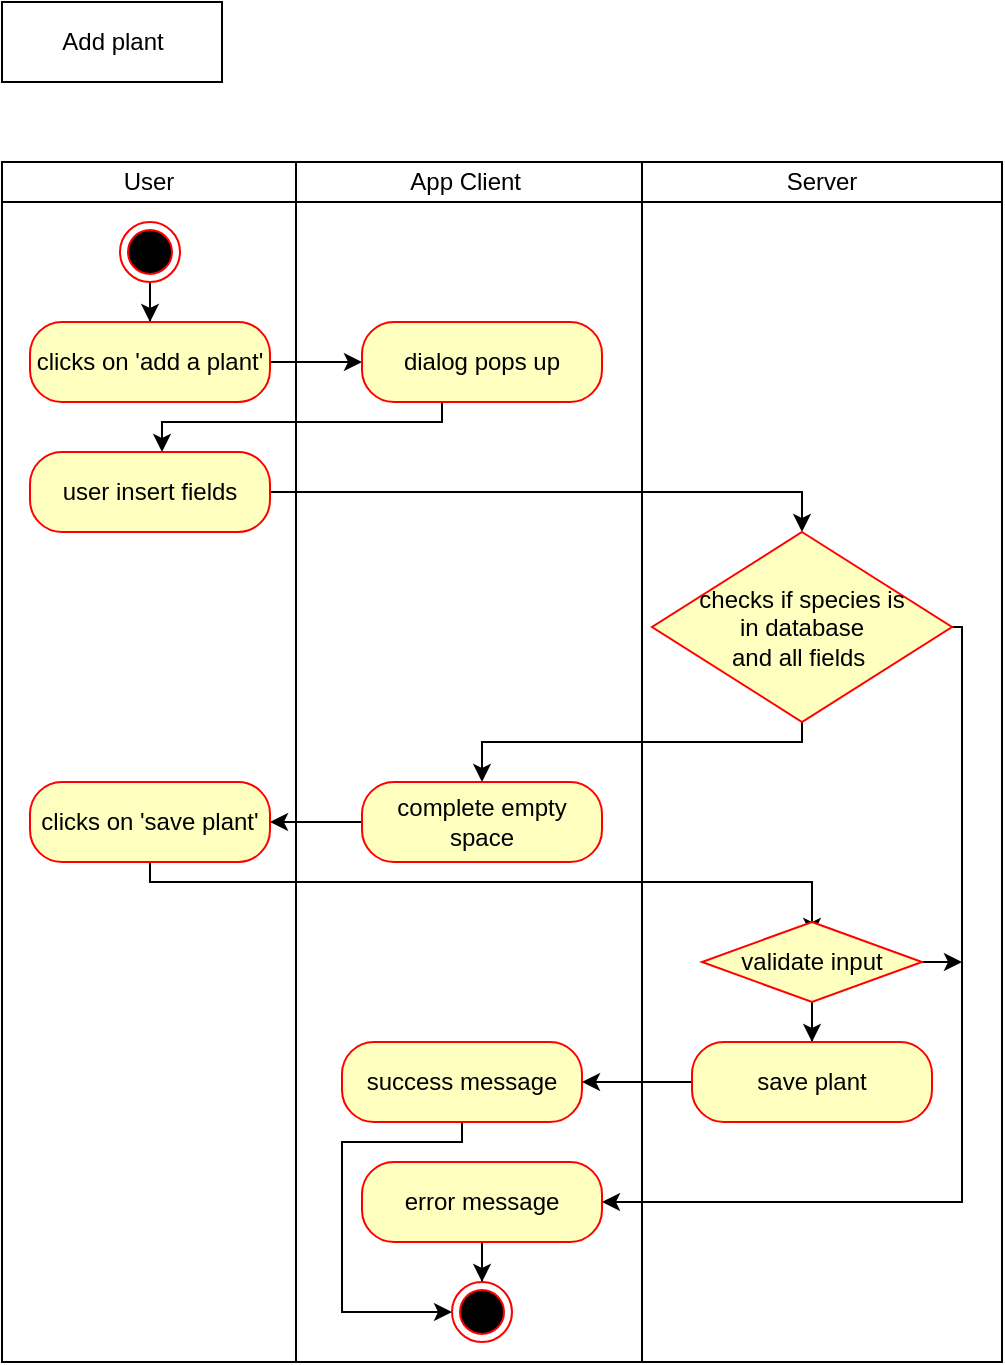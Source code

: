 <mxfile version="13.8.6" type="device"><diagram id="7nEvqV8T792Oa7ZbDn_u" name="Page-1"><mxGraphModel dx="782" dy="690" grid="1" gridSize="10" guides="1" tooltips="1" connect="1" arrows="1" fold="1" page="1" pageScale="1" pageWidth="827" pageHeight="1169" math="0" shadow="0"><root><mxCell id="0"/><mxCell id="1" parent="0"/><mxCell id="0nYTJC1RPBV-4QYuD9Co-1" value="" style="shape=table;html=1;whiteSpace=wrap;startSize=0;container=1;collapsible=0;childLayout=tableLayout;" vertex="1" parent="1"><mxGeometry x="80" y="80" width="500" height="600" as="geometry"/></mxCell><mxCell id="0nYTJC1RPBV-4QYuD9Co-2" value="" style="shape=partialRectangle;html=1;whiteSpace=wrap;collapsible=0;dropTarget=0;pointerEvents=0;fillColor=none;top=0;left=0;bottom=0;right=0;points=[[0,0.5],[1,0.5]];portConstraint=eastwest;" vertex="1" parent="0nYTJC1RPBV-4QYuD9Co-1"><mxGeometry width="500" height="20" as="geometry"/></mxCell><mxCell id="0nYTJC1RPBV-4QYuD9Co-3" value="User" style="shape=partialRectangle;html=1;whiteSpace=wrap;connectable=0;overflow=hidden;fillColor=none;top=0;left=0;bottom=0;right=0;" vertex="1" parent="0nYTJC1RPBV-4QYuD9Co-2"><mxGeometry width="147" height="20" as="geometry"/></mxCell><mxCell id="0nYTJC1RPBV-4QYuD9Co-4" value="App Client&amp;nbsp;" style="shape=partialRectangle;html=1;whiteSpace=wrap;connectable=0;overflow=hidden;fillColor=none;top=0;left=0;bottom=0;right=0;" vertex="1" parent="0nYTJC1RPBV-4QYuD9Co-2"><mxGeometry x="147" width="173" height="20" as="geometry"/></mxCell><mxCell id="0nYTJC1RPBV-4QYuD9Co-5" value="Server" style="shape=partialRectangle;html=1;whiteSpace=wrap;connectable=0;overflow=hidden;fillColor=none;top=0;left=0;bottom=0;right=0;" vertex="1" parent="0nYTJC1RPBV-4QYuD9Co-2"><mxGeometry x="320" width="180" height="20" as="geometry"/></mxCell><mxCell id="0nYTJC1RPBV-4QYuD9Co-6" value="" style="shape=partialRectangle;html=1;whiteSpace=wrap;collapsible=0;dropTarget=0;pointerEvents=0;fillColor=none;top=0;left=0;bottom=0;right=0;points=[[0,0.5],[1,0.5]];portConstraint=eastwest;" vertex="1" parent="0nYTJC1RPBV-4QYuD9Co-1"><mxGeometry y="20" width="500" height="580" as="geometry"/></mxCell><mxCell id="0nYTJC1RPBV-4QYuD9Co-7" value="" style="shape=partialRectangle;html=1;whiteSpace=wrap;connectable=0;overflow=hidden;fillColor=none;top=0;left=0;bottom=0;right=0;" vertex="1" parent="0nYTJC1RPBV-4QYuD9Co-6"><mxGeometry width="147" height="580" as="geometry"/></mxCell><mxCell id="0nYTJC1RPBV-4QYuD9Co-8" value="" style="shape=partialRectangle;html=1;whiteSpace=wrap;connectable=0;overflow=hidden;fillColor=none;top=0;left=0;bottom=0;right=0;" vertex="1" parent="0nYTJC1RPBV-4QYuD9Co-6"><mxGeometry x="147" width="173" height="580" as="geometry"/></mxCell><mxCell id="0nYTJC1RPBV-4QYuD9Co-9" value="" style="shape=partialRectangle;html=1;whiteSpace=wrap;connectable=0;overflow=hidden;fillColor=none;top=0;left=0;bottom=0;right=0;" vertex="1" parent="0nYTJC1RPBV-4QYuD9Co-6"><mxGeometry x="320" width="180" height="580" as="geometry"/></mxCell><mxCell id="0nYTJC1RPBV-4QYuD9Co-13" value="" style="edgeStyle=orthogonalEdgeStyle;rounded=0;orthogonalLoop=1;jettySize=auto;html=1;" edge="1" parent="1" source="0nYTJC1RPBV-4QYuD9Co-10" target="0nYTJC1RPBV-4QYuD9Co-11"><mxGeometry relative="1" as="geometry"/></mxCell><mxCell id="0nYTJC1RPBV-4QYuD9Co-10" value="" style="ellipse;html=1;shape=endState;fillColor=#000000;strokeColor=#ff0000;" vertex="1" parent="1"><mxGeometry x="139" y="110" width="30" height="30" as="geometry"/></mxCell><mxCell id="0nYTJC1RPBV-4QYuD9Co-15" value="" style="edgeStyle=orthogonalEdgeStyle;rounded=0;orthogonalLoop=1;jettySize=auto;html=1;" edge="1" parent="1" source="0nYTJC1RPBV-4QYuD9Co-11" target="0nYTJC1RPBV-4QYuD9Co-14"><mxGeometry relative="1" as="geometry"/></mxCell><mxCell id="0nYTJC1RPBV-4QYuD9Co-11" value="clicks on 'add a plant'" style="rounded=1;whiteSpace=wrap;html=1;arcSize=40;fontColor=#000000;fillColor=#ffffc0;strokeColor=#ff0000;" vertex="1" parent="1"><mxGeometry x="94" y="160" width="120" height="40" as="geometry"/></mxCell><mxCell id="0nYTJC1RPBV-4QYuD9Co-17" value="" style="edgeStyle=orthogonalEdgeStyle;rounded=0;orthogonalLoop=1;jettySize=auto;html=1;" edge="1" parent="1" source="0nYTJC1RPBV-4QYuD9Co-14" target="0nYTJC1RPBV-4QYuD9Co-16"><mxGeometry relative="1" as="geometry"><Array as="points"><mxPoint x="300" y="210"/><mxPoint x="160" y="210"/></Array></mxGeometry></mxCell><mxCell id="0nYTJC1RPBV-4QYuD9Co-14" value="dialog pops up" style="rounded=1;whiteSpace=wrap;html=1;arcSize=40;fontColor=#000000;fillColor=#ffffc0;strokeColor=#ff0000;" vertex="1" parent="1"><mxGeometry x="260" y="160" width="120" height="40" as="geometry"/></mxCell><mxCell id="0nYTJC1RPBV-4QYuD9Co-28" value="" style="edgeStyle=orthogonalEdgeStyle;rounded=0;orthogonalLoop=1;jettySize=auto;html=1;entryX=0.5;entryY=0;entryDx=0;entryDy=0;" edge="1" parent="1" source="0nYTJC1RPBV-4QYuD9Co-16" target="0nYTJC1RPBV-4QYuD9Co-20"><mxGeometry relative="1" as="geometry"><mxPoint x="294" y="245" as="targetPoint"/></mxGeometry></mxCell><mxCell id="0nYTJC1RPBV-4QYuD9Co-16" value="user insert fields" style="rounded=1;whiteSpace=wrap;html=1;arcSize=40;fontColor=#000000;fillColor=#ffffc0;strokeColor=#ff0000;" vertex="1" parent="1"><mxGeometry x="94" y="225" width="120" height="40" as="geometry"/></mxCell><mxCell id="0nYTJC1RPBV-4QYuD9Co-30" value="" style="edgeStyle=orthogonalEdgeStyle;rounded=0;orthogonalLoop=1;jettySize=auto;html=1;" edge="1" parent="1" source="0nYTJC1RPBV-4QYuD9Co-20" target="0nYTJC1RPBV-4QYuD9Co-25"><mxGeometry relative="1" as="geometry"><Array as="points"><mxPoint x="480" y="370"/><mxPoint x="320" y="370"/></Array></mxGeometry></mxCell><mxCell id="0nYTJC1RPBV-4QYuD9Co-40" value="" style="edgeStyle=orthogonalEdgeStyle;rounded=0;orthogonalLoop=1;jettySize=auto;html=1;entryX=1;entryY=0.5;entryDx=0;entryDy=0;" edge="1" parent="1" source="0nYTJC1RPBV-4QYuD9Co-20" target="0nYTJC1RPBV-4QYuD9Co-37"><mxGeometry relative="1" as="geometry"><mxPoint x="650" y="312.5" as="targetPoint"/><Array as="points"><mxPoint x="560" y="313"/><mxPoint x="560" y="600"/></Array></mxGeometry></mxCell><mxCell id="0nYTJC1RPBV-4QYuD9Co-20" value="checks if species is &lt;br&gt;in database&lt;br&gt;and all fields&amp;nbsp;" style="rhombus;whiteSpace=wrap;html=1;fillColor=#ffffc0;strokeColor=#ff0000;" vertex="1" parent="1"><mxGeometry x="405" y="265" width="150" height="95" as="geometry"/></mxCell><mxCell id="0nYTJC1RPBV-4QYuD9Co-32" value="" style="edgeStyle=orthogonalEdgeStyle;rounded=0;orthogonalLoop=1;jettySize=auto;html=1;" edge="1" parent="1" source="0nYTJC1RPBV-4QYuD9Co-25" target="0nYTJC1RPBV-4QYuD9Co-31"><mxGeometry relative="1" as="geometry"/></mxCell><mxCell id="0nYTJC1RPBV-4QYuD9Co-25" value="complete empty space" style="rounded=1;whiteSpace=wrap;html=1;arcSize=40;fontColor=#000000;fillColor=#ffffc0;strokeColor=#ff0000;" vertex="1" parent="1"><mxGeometry x="260" y="390" width="120" height="40" as="geometry"/></mxCell><mxCell id="0nYTJC1RPBV-4QYuD9Co-50" value="" style="edgeStyle=orthogonalEdgeStyle;rounded=0;orthogonalLoop=1;jettySize=auto;html=1;entryX=0.5;entryY=0.175;entryDx=0;entryDy=0;entryPerimeter=0;" edge="1" parent="1" source="0nYTJC1RPBV-4QYuD9Co-31" target="0nYTJC1RPBV-4QYuD9Co-46"><mxGeometry relative="1" as="geometry"><mxPoint x="154" y="510" as="targetPoint"/><Array as="points"><mxPoint x="154" y="440"/><mxPoint x="485" y="440"/></Array></mxGeometry></mxCell><mxCell id="0nYTJC1RPBV-4QYuD9Co-31" value="clicks on 'save plant'" style="rounded=1;whiteSpace=wrap;html=1;arcSize=40;fontColor=#000000;fillColor=#ffffc0;strokeColor=#ff0000;" vertex="1" parent="1"><mxGeometry x="94" y="390" width="120" height="40" as="geometry"/></mxCell><mxCell id="0nYTJC1RPBV-4QYuD9Co-63" style="edgeStyle=orthogonalEdgeStyle;rounded=0;orthogonalLoop=1;jettySize=auto;html=1;exitX=0.5;exitY=1;exitDx=0;exitDy=0;" edge="1" parent="1" source="0nYTJC1RPBV-4QYuD9Co-33" target="0nYTJC1RPBV-4QYuD9Co-60"><mxGeometry relative="1" as="geometry"><Array as="points"><mxPoint x="310" y="570"/><mxPoint x="250" y="570"/><mxPoint x="250" y="655"/></Array></mxGeometry></mxCell><mxCell id="0nYTJC1RPBV-4QYuD9Co-33" value="success message" style="rounded=1;whiteSpace=wrap;html=1;arcSize=40;fontColor=#000000;fillColor=#ffffc0;strokeColor=#ff0000;" vertex="1" parent="1"><mxGeometry x="250" y="520" width="120" height="40" as="geometry"/></mxCell><mxCell id="0nYTJC1RPBV-4QYuD9Co-65" value="" style="edgeStyle=orthogonalEdgeStyle;rounded=0;orthogonalLoop=1;jettySize=auto;html=1;" edge="1" parent="1" source="0nYTJC1RPBV-4QYuD9Co-37" target="0nYTJC1RPBV-4QYuD9Co-60"><mxGeometry relative="1" as="geometry"/></mxCell><mxCell id="0nYTJC1RPBV-4QYuD9Co-37" value="error message" style="rounded=1;whiteSpace=wrap;html=1;arcSize=40;fontColor=#000000;fillColor=#ffffc0;strokeColor=#ff0000;" vertex="1" parent="1"><mxGeometry x="260" y="580" width="120" height="40" as="geometry"/></mxCell><mxCell id="0nYTJC1RPBV-4QYuD9Co-43" value="Add plant" style="html=1;" vertex="1" parent="1"><mxGeometry x="80" width="110" height="40" as="geometry"/></mxCell><mxCell id="0nYTJC1RPBV-4QYuD9Co-55" value="" style="edgeStyle=orthogonalEdgeStyle;rounded=0;orthogonalLoop=1;jettySize=auto;html=1;" edge="1" parent="1" source="0nYTJC1RPBV-4QYuD9Co-46" target="0nYTJC1RPBV-4QYuD9Co-53"><mxGeometry relative="1" as="geometry"/></mxCell><mxCell id="0nYTJC1RPBV-4QYuD9Co-59" style="edgeStyle=orthogonalEdgeStyle;rounded=0;orthogonalLoop=1;jettySize=auto;html=1;exitX=1;exitY=0.5;exitDx=0;exitDy=0;" edge="1" parent="1" source="0nYTJC1RPBV-4QYuD9Co-46"><mxGeometry relative="1" as="geometry"><mxPoint x="560" y="480" as="targetPoint"/></mxGeometry></mxCell><mxCell id="0nYTJC1RPBV-4QYuD9Co-46" value="validate input" style="rhombus;whiteSpace=wrap;html=1;fillColor=#ffffc0;strokeColor=#ff0000;" vertex="1" parent="1"><mxGeometry x="430" y="460" width="110" height="40" as="geometry"/></mxCell><mxCell id="0nYTJC1RPBV-4QYuD9Co-56" value="" style="edgeStyle=orthogonalEdgeStyle;rounded=0;orthogonalLoop=1;jettySize=auto;html=1;" edge="1" parent="1" source="0nYTJC1RPBV-4QYuD9Co-53" target="0nYTJC1RPBV-4QYuD9Co-33"><mxGeometry relative="1" as="geometry"/></mxCell><mxCell id="0nYTJC1RPBV-4QYuD9Co-53" value="save plant" style="rounded=1;whiteSpace=wrap;html=1;arcSize=40;fontColor=#000000;fillColor=#ffffc0;strokeColor=#ff0000;" vertex="1" parent="1"><mxGeometry x="425" y="520" width="120" height="40" as="geometry"/></mxCell><mxCell id="0nYTJC1RPBV-4QYuD9Co-60" value="" style="ellipse;html=1;shape=endState;fillColor=#000000;strokeColor=#ff0000;" vertex="1" parent="1"><mxGeometry x="305" y="640" width="30" height="30" as="geometry"/></mxCell></root></mxGraphModel></diagram></mxfile>
